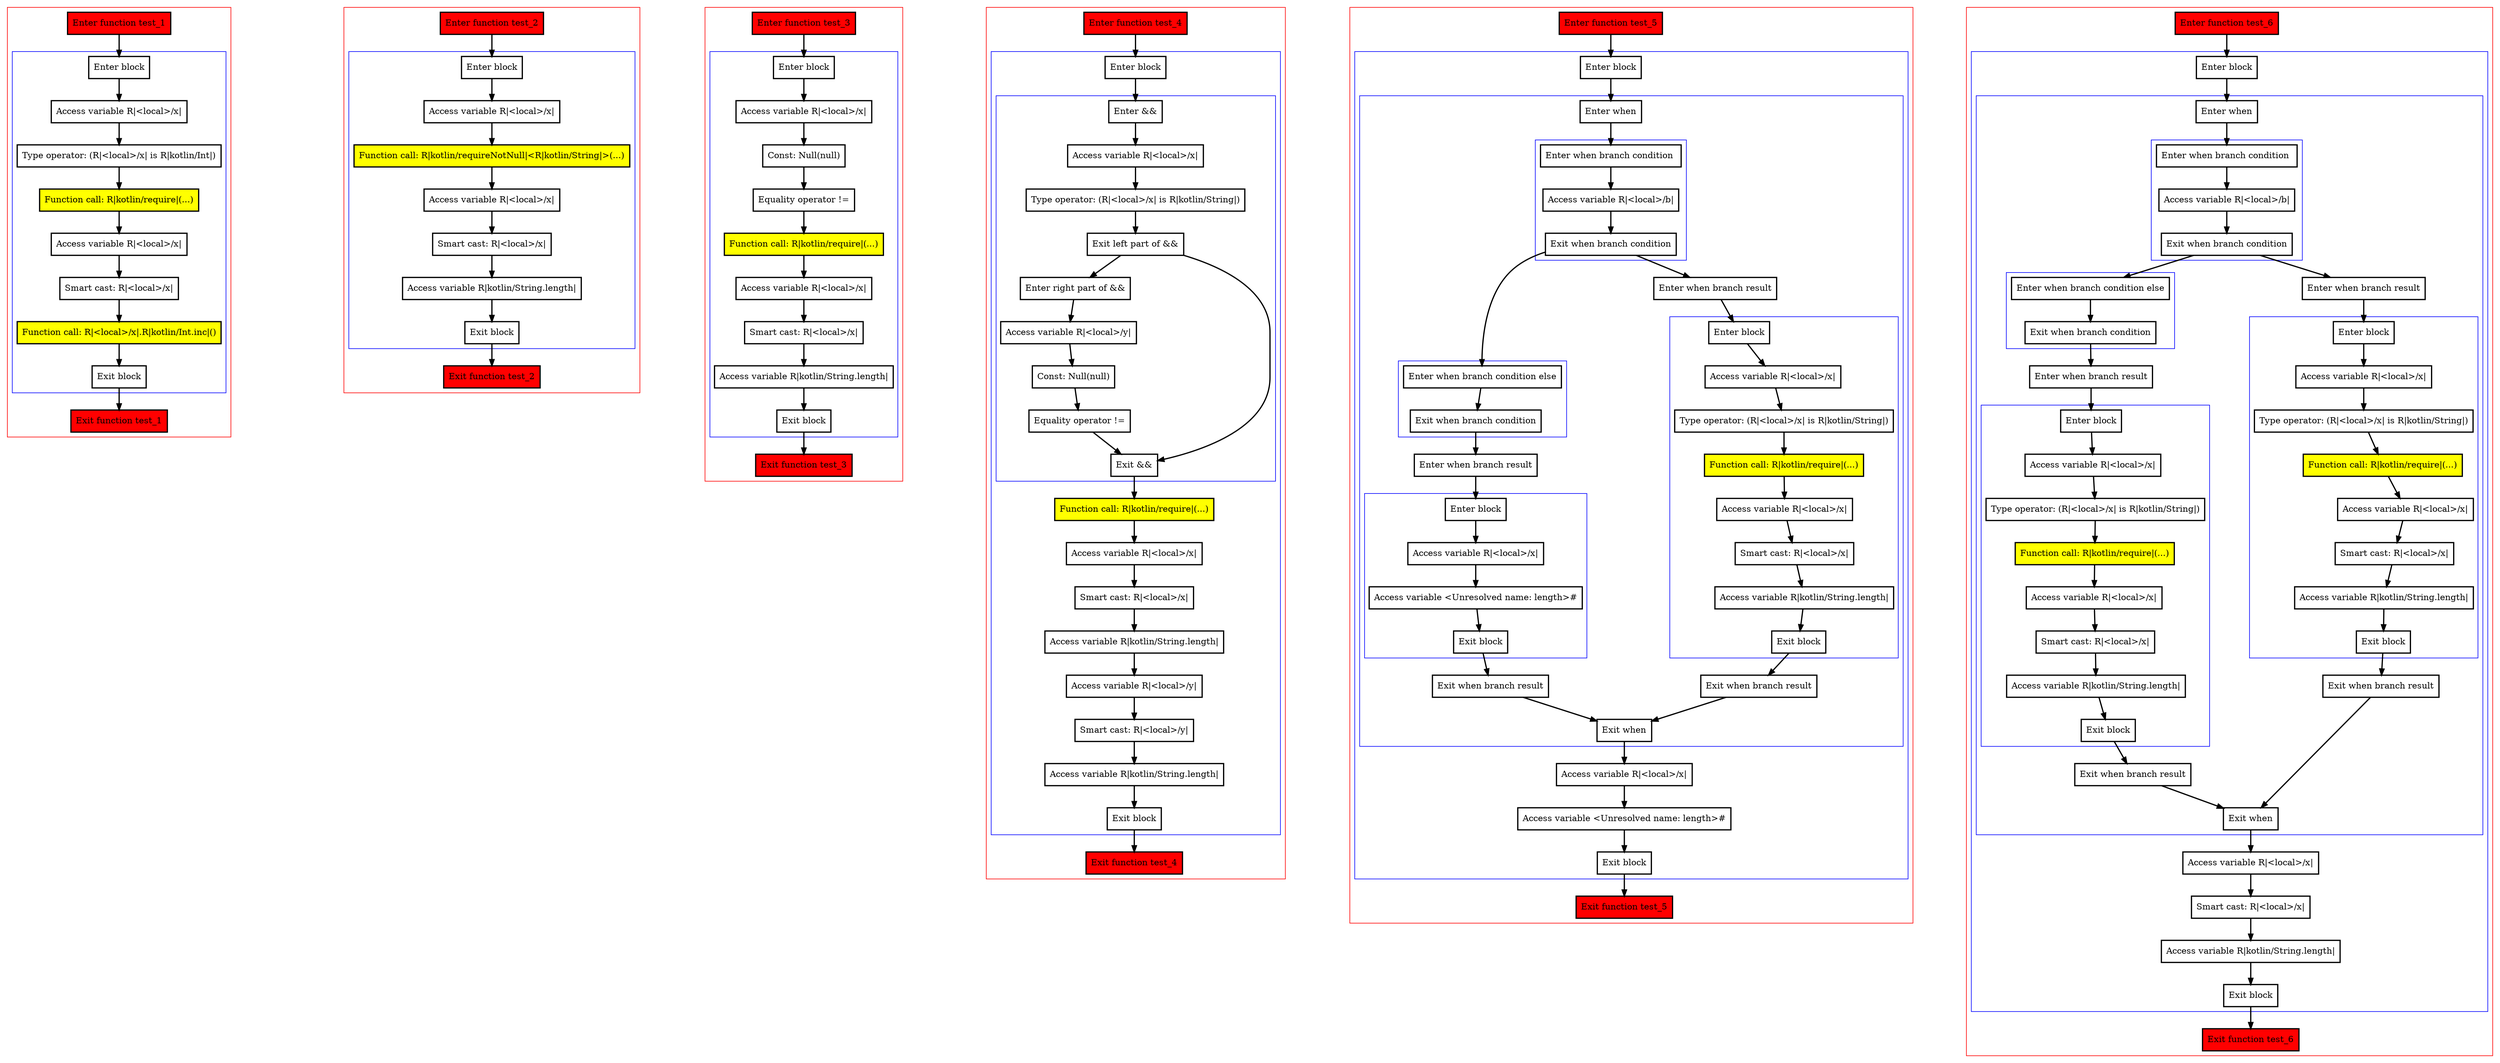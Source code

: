 digraph conditionalEffects_kt {
    graph [nodesep=3]
    node [shape=box penwidth=2]
    edge [penwidth=2]

    subgraph cluster_0 {
        color=red
        0 [label="Enter function test_1" style="filled" fillcolor=red];
        subgraph cluster_1 {
            color=blue
            1 [label="Enter block"];
            2 [label="Access variable R|<local>/x|"];
            3 [label="Type operator: (R|<local>/x| is R|kotlin/Int|)"];
            4 [label="Function call: R|kotlin/require|(...)" style="filled" fillcolor=yellow];
            5 [label="Access variable R|<local>/x|"];
            6 [label="Smart cast: R|<local>/x|"];
            7 [label="Function call: R|<local>/x|.R|kotlin/Int.inc|()" style="filled" fillcolor=yellow];
            8 [label="Exit block"];
        }
        9 [label="Exit function test_1" style="filled" fillcolor=red];
    }
    0 -> {1};
    1 -> {2};
    2 -> {3};
    3 -> {4};
    4 -> {5};
    5 -> {6};
    6 -> {7};
    7 -> {8};
    8 -> {9};

    subgraph cluster_2 {
        color=red
        10 [label="Enter function test_2" style="filled" fillcolor=red];
        subgraph cluster_3 {
            color=blue
            11 [label="Enter block"];
            12 [label="Access variable R|<local>/x|"];
            13 [label="Function call: R|kotlin/requireNotNull|<R|kotlin/String|>(...)" style="filled" fillcolor=yellow];
            14 [label="Access variable R|<local>/x|"];
            15 [label="Smart cast: R|<local>/x|"];
            16 [label="Access variable R|kotlin/String.length|"];
            17 [label="Exit block"];
        }
        18 [label="Exit function test_2" style="filled" fillcolor=red];
    }
    10 -> {11};
    11 -> {12};
    12 -> {13};
    13 -> {14};
    14 -> {15};
    15 -> {16};
    16 -> {17};
    17 -> {18};

    subgraph cluster_4 {
        color=red
        19 [label="Enter function test_3" style="filled" fillcolor=red];
        subgraph cluster_5 {
            color=blue
            20 [label="Enter block"];
            21 [label="Access variable R|<local>/x|"];
            22 [label="Const: Null(null)"];
            23 [label="Equality operator !="];
            24 [label="Function call: R|kotlin/require|(...)" style="filled" fillcolor=yellow];
            25 [label="Access variable R|<local>/x|"];
            26 [label="Smart cast: R|<local>/x|"];
            27 [label="Access variable R|kotlin/String.length|"];
            28 [label="Exit block"];
        }
        29 [label="Exit function test_3" style="filled" fillcolor=red];
    }
    19 -> {20};
    20 -> {21};
    21 -> {22};
    22 -> {23};
    23 -> {24};
    24 -> {25};
    25 -> {26};
    26 -> {27};
    27 -> {28};
    28 -> {29};

    subgraph cluster_6 {
        color=red
        30 [label="Enter function test_4" style="filled" fillcolor=red];
        subgraph cluster_7 {
            color=blue
            31 [label="Enter block"];
            subgraph cluster_8 {
                color=blue
                32 [label="Enter &&"];
                33 [label="Access variable R|<local>/x|"];
                34 [label="Type operator: (R|<local>/x| is R|kotlin/String|)"];
                35 [label="Exit left part of &&"];
                36 [label="Enter right part of &&"];
                37 [label="Access variable R|<local>/y|"];
                38 [label="Const: Null(null)"];
                39 [label="Equality operator !="];
                40 [label="Exit &&"];
            }
            41 [label="Function call: R|kotlin/require|(...)" style="filled" fillcolor=yellow];
            42 [label="Access variable R|<local>/x|"];
            43 [label="Smart cast: R|<local>/x|"];
            44 [label="Access variable R|kotlin/String.length|"];
            45 [label="Access variable R|<local>/y|"];
            46 [label="Smart cast: R|<local>/y|"];
            47 [label="Access variable R|kotlin/String.length|"];
            48 [label="Exit block"];
        }
        49 [label="Exit function test_4" style="filled" fillcolor=red];
    }
    30 -> {31};
    31 -> {32};
    32 -> {33};
    33 -> {34};
    34 -> {35};
    35 -> {40 36};
    36 -> {37};
    37 -> {38};
    38 -> {39};
    39 -> {40};
    40 -> {41};
    41 -> {42};
    42 -> {43};
    43 -> {44};
    44 -> {45};
    45 -> {46};
    46 -> {47};
    47 -> {48};
    48 -> {49};

    subgraph cluster_9 {
        color=red
        50 [label="Enter function test_5" style="filled" fillcolor=red];
        subgraph cluster_10 {
            color=blue
            51 [label="Enter block"];
            subgraph cluster_11 {
                color=blue
                52 [label="Enter when"];
                subgraph cluster_12 {
                    color=blue
                    53 [label="Enter when branch condition "];
                    54 [label="Access variable R|<local>/b|"];
                    55 [label="Exit when branch condition"];
                }
                subgraph cluster_13 {
                    color=blue
                    56 [label="Enter when branch condition else"];
                    57 [label="Exit when branch condition"];
                }
                58 [label="Enter when branch result"];
                subgraph cluster_14 {
                    color=blue
                    59 [label="Enter block"];
                    60 [label="Access variable R|<local>/x|"];
                    61 [label="Access variable <Unresolved name: length>#"];
                    62 [label="Exit block"];
                }
                63 [label="Exit when branch result"];
                64 [label="Enter when branch result"];
                subgraph cluster_15 {
                    color=blue
                    65 [label="Enter block"];
                    66 [label="Access variable R|<local>/x|"];
                    67 [label="Type operator: (R|<local>/x| is R|kotlin/String|)"];
                    68 [label="Function call: R|kotlin/require|(...)" style="filled" fillcolor=yellow];
                    69 [label="Access variable R|<local>/x|"];
                    70 [label="Smart cast: R|<local>/x|"];
                    71 [label="Access variable R|kotlin/String.length|"];
                    72 [label="Exit block"];
                }
                73 [label="Exit when branch result"];
                74 [label="Exit when"];
            }
            75 [label="Access variable R|<local>/x|"];
            76 [label="Access variable <Unresolved name: length>#"];
            77 [label="Exit block"];
        }
        78 [label="Exit function test_5" style="filled" fillcolor=red];
    }
    50 -> {51};
    51 -> {52};
    52 -> {53};
    53 -> {54};
    54 -> {55};
    55 -> {64 56};
    56 -> {57};
    57 -> {58};
    58 -> {59};
    59 -> {60};
    60 -> {61};
    61 -> {62};
    62 -> {63};
    63 -> {74};
    64 -> {65};
    65 -> {66};
    66 -> {67};
    67 -> {68};
    68 -> {69};
    69 -> {70};
    70 -> {71};
    71 -> {72};
    72 -> {73};
    73 -> {74};
    74 -> {75};
    75 -> {76};
    76 -> {77};
    77 -> {78};

    subgraph cluster_16 {
        color=red
        79 [label="Enter function test_6" style="filled" fillcolor=red];
        subgraph cluster_17 {
            color=blue
            80 [label="Enter block"];
            subgraph cluster_18 {
                color=blue
                81 [label="Enter when"];
                subgraph cluster_19 {
                    color=blue
                    82 [label="Enter when branch condition "];
                    83 [label="Access variable R|<local>/b|"];
                    84 [label="Exit when branch condition"];
                }
                subgraph cluster_20 {
                    color=blue
                    85 [label="Enter when branch condition else"];
                    86 [label="Exit when branch condition"];
                }
                87 [label="Enter when branch result"];
                subgraph cluster_21 {
                    color=blue
                    88 [label="Enter block"];
                    89 [label="Access variable R|<local>/x|"];
                    90 [label="Type operator: (R|<local>/x| is R|kotlin/String|)"];
                    91 [label="Function call: R|kotlin/require|(...)" style="filled" fillcolor=yellow];
                    92 [label="Access variable R|<local>/x|"];
                    93 [label="Smart cast: R|<local>/x|"];
                    94 [label="Access variable R|kotlin/String.length|"];
                    95 [label="Exit block"];
                }
                96 [label="Exit when branch result"];
                97 [label="Enter when branch result"];
                subgraph cluster_22 {
                    color=blue
                    98 [label="Enter block"];
                    99 [label="Access variable R|<local>/x|"];
                    100 [label="Type operator: (R|<local>/x| is R|kotlin/String|)"];
                    101 [label="Function call: R|kotlin/require|(...)" style="filled" fillcolor=yellow];
                    102 [label="Access variable R|<local>/x|"];
                    103 [label="Smart cast: R|<local>/x|"];
                    104 [label="Access variable R|kotlin/String.length|"];
                    105 [label="Exit block"];
                }
                106 [label="Exit when branch result"];
                107 [label="Exit when"];
            }
            108 [label="Access variable R|<local>/x|"];
            109 [label="Smart cast: R|<local>/x|"];
            110 [label="Access variable R|kotlin/String.length|"];
            111 [label="Exit block"];
        }
        112 [label="Exit function test_6" style="filled" fillcolor=red];
    }
    79 -> {80};
    80 -> {81};
    81 -> {82};
    82 -> {83};
    83 -> {84};
    84 -> {97 85};
    85 -> {86};
    86 -> {87};
    87 -> {88};
    88 -> {89};
    89 -> {90};
    90 -> {91};
    91 -> {92};
    92 -> {93};
    93 -> {94};
    94 -> {95};
    95 -> {96};
    96 -> {107};
    97 -> {98};
    98 -> {99};
    99 -> {100};
    100 -> {101};
    101 -> {102};
    102 -> {103};
    103 -> {104};
    104 -> {105};
    105 -> {106};
    106 -> {107};
    107 -> {108};
    108 -> {109};
    109 -> {110};
    110 -> {111};
    111 -> {112};

}
